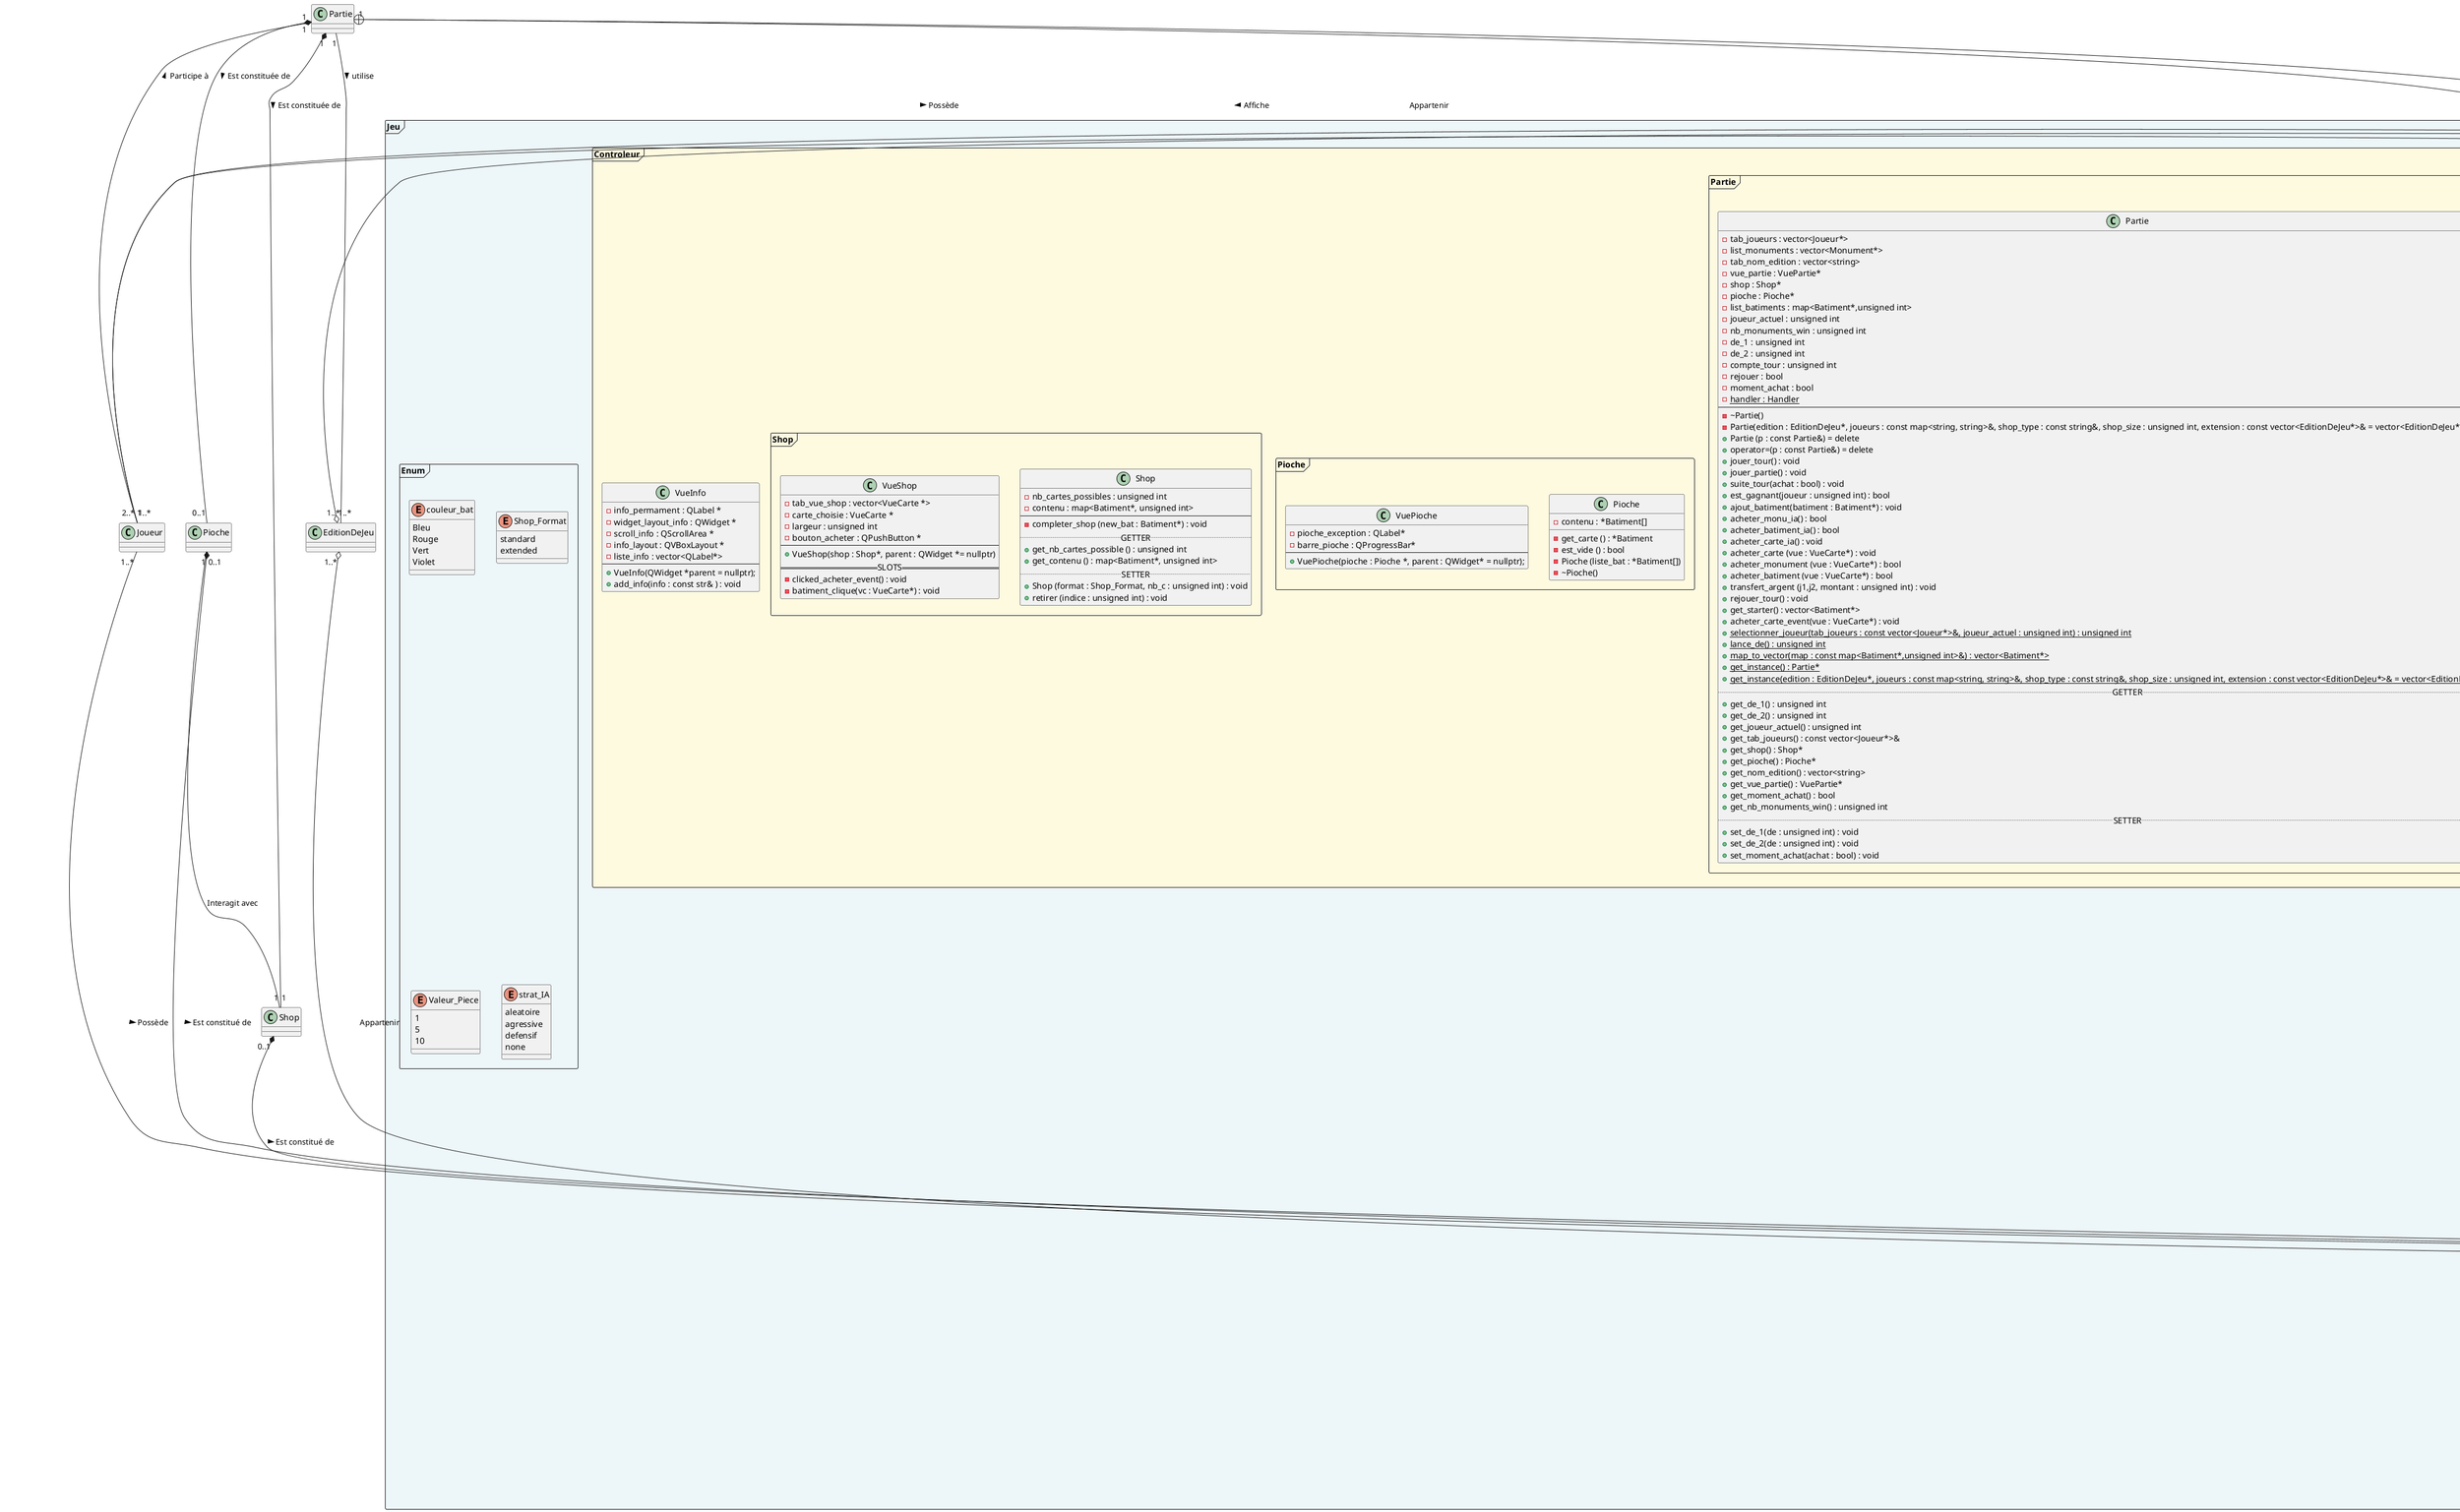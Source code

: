 @startuml
package Jeu  <<Frame>> #EDF6F9{
    package Controleur  <<Frame>> #FEFAE0{
        package EditionDeJeu  <<Frame>> #FEFAE0{
            class EditionDeJeu{
                    - nom : string
                    - nb_joueurs_max : unsigned int
                    - nb_monuments_win :  unsigned int
                    - batiment : map<Batiment*,unsigned int>
                    - monument : vector<Monument*>
                    - est_edition : bool
                    ----
                    + EditionDeJeu(nom : const string&)
                    + ~EditionDeJeu()
                    .. GETTER ..
                    + get_nom () : const string&
                    + get_nb_joueurs_max () : unsigned int
                    + get_nb_monuments_win () : unsigned int
                    + get_batiment () : map<Batiment*,unsigned int>
                    + get_monument () : vector<Monument*>
            }
        }
        package Partie <<Frame>> #FEFAE0{
            class Handler {
                + instance : Partie*
                + Handler()
                + ~Handler()
            }

            class Partie{
                - tab_joueurs : vector<Joueur*>
                - list_monuments : vector<Monument*>
                - tab_nom_edition : vector<string>
                - vue_partie : VuePartie*
                - shop : Shop*
                - pioche : Pioche*
                - list_batiments : map<Batiment*,unsigned int>
                - joueur_actuel : unsigned int
                - nb_monuments_win : unsigned int
                - de_1 : unsigned int
                - de_2 : unsigned int
                - compte_tour : unsigned int
                - rejouer : bool
                - moment_achat : bool
                - {static} handler : Handler
                --
                - ~Partie()
                - Partie(edition : EditionDeJeu*, joueurs : const map<string, string>&, shop_type : const string&, shop_size : unsigned int, extension : const vector<EditionDeJeu*>& = vector<EditionDeJeu*>())
                + Partie (p : const Partie&) = delete
                + operator=(p : const Partie&) = delete
                + jouer_tour() : void
                + jouer_partie() : void
                + suite_tour(achat : bool) : void
                + est_gagnant(joueur : unsigned int) : bool
                + ajout_batiment(batiment : Batiment*) : void
                + acheter_monu_ia() : bool
                + acheter_batiment_ia() : bool
                + acheter_carte_ia() : void
                + acheter_carte (vue : VueCarte*) : void
                + acheter_monument (vue : VueCarte*) : bool
                + acheter_batiment (vue : VueCarte*) : bool
                + transfert_argent (j1,j2, montant : unsigned int) : void
                + rejouer_tour() : void
                + get_starter() : vector<Batiment*>
                + acheter_carte_event(vue : VueCarte*) : void
                + {static} selectionner_joueur(tab_joueurs : const vector<Joueur*>&, joueur_actuel : unsigned int) : unsigned int
                + {static} lance_de() : unsigned int
                + {static} map_to_vector(map : const map<Batiment*,unsigned int>&) : vector<Batiment*>
                + {static} get_instance() : Partie*
                + {static} get_instance(edition : EditionDeJeu*, joueurs : const map<string, string>&, shop_type : const string&, shop_size : unsigned int, extension : const vector<EditionDeJeu*>& = vector<EditionDeJeu*>()) : Partie*
                .. GETTER ..
                + get_de_1() : unsigned int
                + get_de_2() : unsigned int
                + get_joueur_actuel() : unsigned int
                + get_tab_joueurs() : const vector<Joueur*>&
                + get_shop() : Shop*
                + get_pioche() : Pioche*
                + get_nom_edition() : vector<string>
                + get_vue_partie() : VuePartie*
                + get_moment_achat() : bool
                + get_nb_monuments_win() : unsigned int
                .. SETTER ..
                + set_de_1(de : unsigned int) : void
                + set_de_2(de : unsigned int) : void
                + set_moment_achat(achat : bool) : void
            }

            class VuePartie {
                - nb_joueurs : unsigned int
                - joueur_affiche : unsigned int
                - tab_vue_joueurs : vector<VueCarte*>
                - label_edj : QLabel*
                - label_joueur_actuel : QLabel*
                - lcd_de_1 : QLCDNumber*
                - lcd_de_2 : QLCDNumber*
                - pioche_exeption : QLabel*
                - image_entete : QLabel*
                - affichage_de_1 : QLabel*
                - affichage_de_2 : QLabel*
                - structure : QVBoxLayout*
                - layout : QHBoxLayout*
                - entete : QHBoxLayout*
                - entete_gauche : QVBoxLayout*
                - display_des : QVBoxLayout*
                - infos_partie : QLabel*
                - layout_de_1 : QHBoxLayout*
                - layout_de_2 : QHBoxLayout*
                - body : QHBoxLayout*
                - vue_joueur : QVBoxLayout*
                - parent_fenetre : QWidget*
                - fenetre_carte : QWidget*
                - bouton_rien_faire : QPushButton*
                - pioche : QVBoxLayout*
                - fenetre_pioche : QWidget*
                - view_pioche : VuePioche*
                - view_shop : VueShop*
                - scroll_shop : QScrollArea*
                - widget_shop : QWidget*
                - infos : VueInfo*
                - widget_infos : QWidget*
                --
                + VuePartie(parent : QWidget* = nullptr)
                + update_vue_joueur() : void
                + update_vue_pioche() : void
                + update_vue_shop() : void
                + update_vue_info() : void
                + update_vue_partie() : void
                + set_bouton_rien_faire(b : bool) : void
                + update_des() : void
                + set_vue_carte(vue : QWidget*) : void
                + update_nom_joueur() : void
                .. GETTER ..
                + get_vue_joueur() const : VueJoueur*
                + get_vue_carte() const : QWidget*
                + get_vue_infos() const : VueInfo*
                == SLOTS ==
                + d_click () : void
                + g_click () : void
                + ne_rien_faire_bouton() : void
            }
        }
        package Pioche  <<Frame>> #FEFAE0{
            class Pioche
            {
                - contenu : *Batiment[]

                - get_carte () : *Batiment
                - est_vide () : bool
                - Pioche (liste_bat : *Batiment[])
                - ~Pioche()
            }
            class VuePioche
            {
                - pioche_exception : QLabel*
                - barre_pioche : QProgressBar*
                --
                + VuePioche(pioche : Pioche *, parent : QWidget* = nullptr);
            }
        }
        package Shop  <<Frame>> #FEFAE0{
            class Shop
            {
                - nb_cartes_possibles : unsigned int
                - contenu : map<Batiment*, unsigned int>
                --
                - completer_shop (new_bat : Batiment*) : void
                .. GETTER ..
                + get_nb_cartes_possible () : unsigned int
                + get_contenu () : map<Batiment*, unsigned int>
                .. SETTER ..
                + Shop (format : Shop_Format, nb_c : unsigned int) : void
                + retirer (indice : unsigned int) : void
            }
            class VueShop
            {
                - tab_vue_shop : vector<VueCarte *>
                - carte_choisie : VueCarte *
                - largeur : unsigned int
                - bouton_acheter : QPushButton *
                --
                + VueShop(shop : Shop*, parent : QWidget *= nullptr)
                ==SLOTS==
                - clicked_acheter_event() : void
                - batiment_clique(vc : VueCarte*) : void
            }
        }
        class VueInfo
        {
            - info_permament : QLabel *
            - widget_layout_info : QWidget *
            - scroll_info : QScrollArea *
            - info_layout : QVBoxLayout *
            - liste_info : vector<QLabel*>
            --
            + VueInfo(QWidget *parent = nullptr);
            + add_info(info : const str& ) : void
        }
    }


    together {
        package Cartes  <<Frame>> #FFDDD2{
            class VueCarte
            {
                - carte : const Carte*
                - pixmap : QPixmap
                - ButtonIcon : QIcon
                - path_carte : string
                - est_actif : bool
                --
                + VueCarte (c : const Carte&, etat : bool, est_act : bool = false, parent : QWidget* = nullptr)
                + VueCarte (parent : QWidget* = nullptr)
                + getCarte () const : const Carte*
                + get_pixmap () const : QPixmap
                + set_pixmap (path : string) : void
                + set_icon (pixmap : QPixmap) : void
                + get_est_actif () const : bool
                == SIGNALS ==
                + carteClicked (VueCarte*) : void
                == SLOTS ==
                - clickedEvent () : void
            }

            abstract class Carte
            {
                # description_effet : string
                # nom : string
                # path_image : string
                # prix : unsigned int
                ----
                # Carte (name, effet_description,
                + ~Carte ()
                + {abstract}  declencher_effet (possesseur : unsigned int, bonus : int = 0) const : void
                + {abstract}  get_type () const : string
                + {static} argent_effet (a : int) : unsigned int
                .. GETTER ..
                + get_nom () const : string
                + get_description_effet () const : string
                + get_image () const : string
                 + get_prix () const : unsigned int
            }

            package Monuments <<Frame>> {
                abstract class Monument
                {
                    - path_image_actif : str
                    ----
                    # Monument (desc_effet, nom, path_image_actif, path_image : const string&; prix : unsigned int)
                    + ~Monument ()
                    + {abstract} clone () : Monument*
                    .. GETTER ..
                    + get_path_image_actif () const : const string&
                    + get_type () const : str

                }
                together {
                    class Gare {
                        + Gare ()
                        + Gare (gare : const Gare&)
                        + ~Gare ()
                        + declencher_effet (possesseur : unsigned int, bonus : int = 0) const : void
                        + clone () : Gare*
                    }
                    class Aéroport {
                        + Aéroport ()
                        + Aéroport (aeroport : const Aéroport&)
                        + ~Aéroport ()
                        + declencher_effet (possesseur : unsigned int, bonus : int = 0) const : void
                        + clone () : Aéroport*
                    }
                }
            }

            package Batiments <<Frame>> {
                abstract class Batiment
                {
                    - couleur : couleur_bat
                    - num_activation : unsigned int[]
                    - type : str
                    ----
                    # Batiment (nom, description_effet, path_image, type_bat : const string&, prix unsigned int, coul : couleur_bat, num : const list<unsigned int>&)
                    + ~Batiment ()
                    + {abstract} clone () : Batiment*
                    .. GETTER ..
                    + get_couleur () const : couleur_bat
                    + get_num_activation () const : const unsigned int[]&
                    + get_type () const : str
                }

                together {
                    class Boulangerie {
                        + Boulangerie ()
                        + Boulangerie (boul : const Boulangerie&)
                        + ~Boulangerie ()
                        + clone () : Boulangerie*
                        + declencher_effet (possesseur : unsigned int, bonus : int = 0) const : void
                    }

                    class Cafe {
                        + Cafe ()
                        + Cafe (cafe : const Cafe&)
                        + ~Cafe ()
                        + clone () : Cafe*
                        + declencher_effet (possesseur : unsigned int, bonus : int = 0) const : void
                    }
                }
            }
        }

        package Joueur  <<Frame>> #83C5BE{
            class VueJoueur
            {
                - est_joueur_actuel : bool
                - text_bat : QLabel*
                - nom_joueur : QLabel*
                - argent : QLCDNumber*
                - layout_informations : QHBoxLayout*
                - layout_haut_gauche : QHBoxLayout*
                - layout_haut_droit : QHBoxLayout*
                - layout_droit : QVBoxLayout*
                - layout_informations_gauche : QVBoxLayout*
                - layout_batiments :QGridLayout*
                - layout_monuments : QGridLayout*
                - layout_batiments_ferme : QGridLayout*
                - vue_batiments : vector<VueCarte*>*
                - vue_batiments_ferme : vector<VueCarte*>*
                - vue_monuments : vector<VueCarte*>*
                - bat_ferme : QPushButton*
                - bouton_achat : QPushButton*
                - joueur : Joueur*
                - carte_choisie : VueCarte*
                - scroll_bat : QScrollArea*
                - scroll_mon : QScrollArea*
                - fenetre_bat_fermes : QWidget*
                - parent : QWidget*
                - widget_scroll_bat : QWidget*
                - widget_scroll_mon : QWidget*
                --
                + VueJoueur (j : Joueur*, e_j_a : bool, parent : QWidget* = nullptr)
                .. GETTER ..
                + get_est_joueur_actuel () const : bool
                + get_carte_choisie () const : VueCarte*
                == SLOTS ==
                + afficher_bat_ferme () : void
                + clicked_acheter_event () : void
                + monumentClique (VueCarte*) : void
                + {abstract} batimentClique(VueCarte*) : void
            }

            class Joueur
            {
                - est_IA : bool
                - strategie : strat_IA
                - nom : const string
                - argent : unsigned int
                - liste_batiments_fermes : vector<Batiment*>
                - liste_monument : map<Monument*, bool>
                - liste_batiment : map<couleur_bat, map<Batiment*, unsigned int>>
                --
                + acheter_carte(carte_achat : Carte) : bool
                + Joueur (nom : const string&, list_mon : const vector<Monument *>&, list_bat : const vector<Batiment*>&, arg_depart : unsigned int, strat_IA : strat_IA = none)
                + ~Joueur ()
                + count_type (type : const str&) const : unsigned int
                + activer_monument (monument : Monument*) : void
                + desactiver_monument (monument : Monument*) : void
                + ajouter_batiment (batiment : Batiment*) : void
                + retirer_batiment (batiment : Batiment*) : void
                + possede_monument (nom_monument : const str&) const : Monument*
                + possede_batiment (nom_batiment : const str&) const : Batiment*
                + selectionner_batiment () const : Batiment*
                + selectionner_monument () const : Monument*
                + {abstract}  fermer_batiment (batiment : Batiment*) : void
                + {abstract}  ouvrir_batiment (batiment : Batiment*) : void
                ..GETTER..
                + get_argent () const : unsigned int
                + get_repartition_argent (unsigned int) const : vector<unsigned int>
                + get_est_IA () const : bool
                + get_strategie () const : strat_IA
                + get_nom () const : const string&
                + get_liste_monument () const : const map<Monument*, bool>&
                + get_liste_batiment () const : const map<couleur_bat, map<Batiment*, unsigned int>>&
                + get_liste_batiment(coul : couleur_bat) const : const map<Batiment*, unsigned int>&
                + get_monument_jouables () const : vector<Monument*>
                + get_liste_batiment_fermes () const : vector<Batiment*>
                .. SETTER ..
                + set_argent (arg : unsigned int) : void
                == SLOTS ==
                + selection_bat (VueCarte*) : void
            }
        }
    }
    package Enum <<Frame>> {
            enum couleur_bat
            {
                Bleu
                Rouge
                Vert
                Violet
            }

            enum Shop_Format
            {
                standard
                extended
            }

            enum Valeur_Piece
            {
                1
                5
                10
            }

            enum strat_IA
            {
                aleatoire
                agressive
                defensif
                none
            }
    }

}



Carte <|-up- Monument #line:green
Carte <|-- Batiment #line:green

VueCarte "1" *-- "1" Carte : "Affiche >"

Monument <|-- Gare #line:red
Monument <|-- Aéroport #line:red

Batiment <|-- Boulangerie #line:red
Batiment <|-- Cafe #line:red

Batiment "*" -up-* "0..1" Pioche : "Est constitué de <"

Partie +- Handler
VuePartie "0..1" *- "1" Partie : "Affiche >"
Partie "1" --- "2..*" Joueur : "Participe à <"
Partie "1" *- "0..1" Pioche : "Est constituée de >"
Partie "1" *-- "1" Shop : "Est constituée de >"
Partie "1" -- "1..*" EditionDeJeu : "utilise >"

Joueur "1" -* "0..1" VueJoueur : "Affiche <"

Joueur "1..*" - "*" Batiment : "Possède >"
Joueur "1..*" - "M" Monument : "Possède >"


EditionDeJeu "1..*" o- "1..*" Monument : "Appartenir"
EditionDeJeu "1..*" o- "1..*" Batiment : "Appartenir"


Shop "0..1" *-- "*" Batiment : "Est constitué de     >"

Pioche "1" -- "1" Shop : "Interagit avec"
@enduml